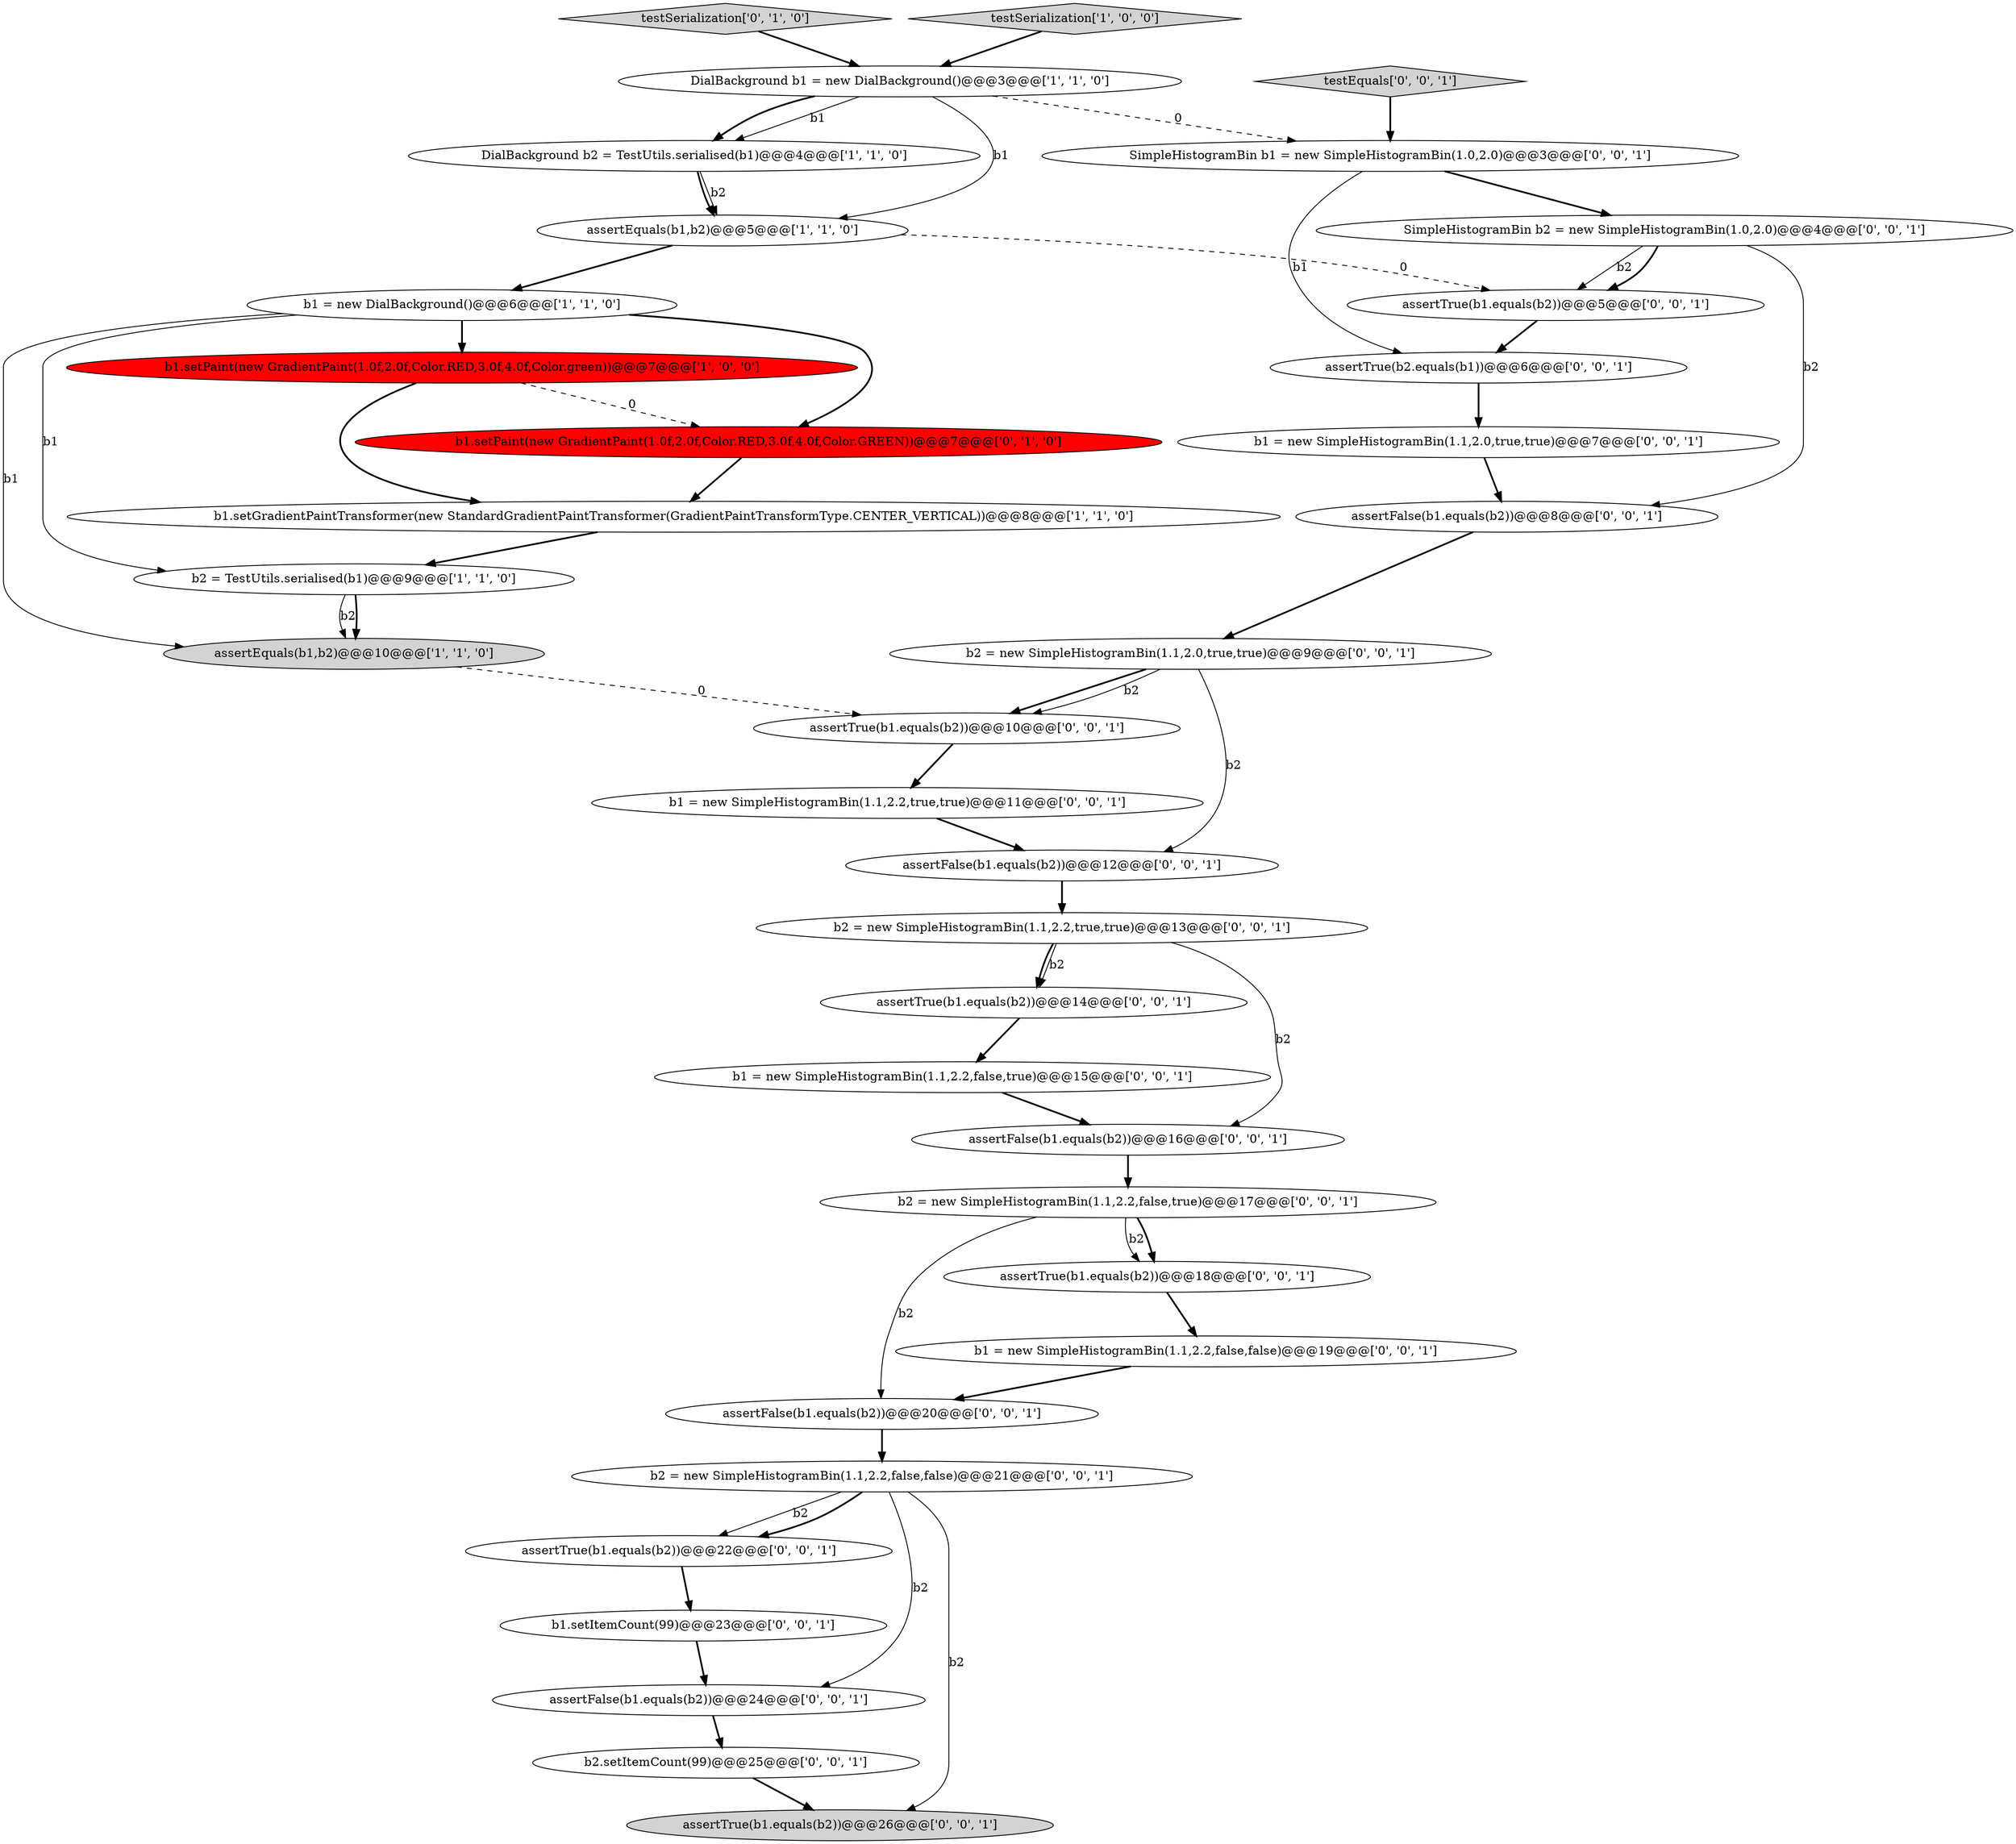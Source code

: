digraph {
21 [style = filled, label = "b1 = new SimpleHistogramBin(1.1,2.2,true,true)@@@11@@@['0', '0', '1']", fillcolor = white, shape = ellipse image = "AAA0AAABBB3BBB"];
3 [style = filled, label = "assertEquals(b1,b2)@@@5@@@['1', '1', '0']", fillcolor = white, shape = ellipse image = "AAA0AAABBB1BBB"];
1 [style = filled, label = "assertEquals(b1,b2)@@@10@@@['1', '1', '0']", fillcolor = lightgray, shape = ellipse image = "AAA0AAABBB1BBB"];
25 [style = filled, label = "assertTrue(b1.equals(b2))@@@22@@@['0', '0', '1']", fillcolor = white, shape = ellipse image = "AAA0AAABBB3BBB"];
4 [style = filled, label = "b1 = new DialBackground()@@@6@@@['1', '1', '0']", fillcolor = white, shape = ellipse image = "AAA0AAABBB1BBB"];
34 [style = filled, label = "b2 = new SimpleHistogramBin(1.1,2.2,false,true)@@@17@@@['0', '0', '1']", fillcolor = white, shape = ellipse image = "AAA0AAABBB3BBB"];
18 [style = filled, label = "assertTrue(b2.equals(b1))@@@6@@@['0', '0', '1']", fillcolor = white, shape = ellipse image = "AAA0AAABBB3BBB"];
6 [style = filled, label = "b1.setPaint(new GradientPaint(1.0f,2.0f,Color.RED,3.0f,4.0f,Color.green))@@@7@@@['1', '0', '0']", fillcolor = red, shape = ellipse image = "AAA1AAABBB1BBB"];
22 [style = filled, label = "b1 = new SimpleHistogramBin(1.1,2.0,true,true)@@@7@@@['0', '0', '1']", fillcolor = white, shape = ellipse image = "AAA0AAABBB3BBB"];
15 [style = filled, label = "assertTrue(b1.equals(b2))@@@10@@@['0', '0', '1']", fillcolor = white, shape = ellipse image = "AAA0AAABBB3BBB"];
12 [style = filled, label = "assertFalse(b1.equals(b2))@@@12@@@['0', '0', '1']", fillcolor = white, shape = ellipse image = "AAA0AAABBB3BBB"];
23 [style = filled, label = "assertFalse(b1.equals(b2))@@@16@@@['0', '0', '1']", fillcolor = white, shape = ellipse image = "AAA0AAABBB3BBB"];
9 [style = filled, label = "b1.setPaint(new GradientPaint(1.0f,2.0f,Color.RED,3.0f,4.0f,Color.GREEN))@@@7@@@['0', '1', '0']", fillcolor = red, shape = ellipse image = "AAA1AAABBB2BBB"];
32 [style = filled, label = "assertTrue(b1.equals(b2))@@@18@@@['0', '0', '1']", fillcolor = white, shape = ellipse image = "AAA0AAABBB3BBB"];
14 [style = filled, label = "testEquals['0', '0', '1']", fillcolor = lightgray, shape = diamond image = "AAA0AAABBB3BBB"];
2 [style = filled, label = "DialBackground b2 = TestUtils.serialised(b1)@@@4@@@['1', '1', '0']", fillcolor = white, shape = ellipse image = "AAA0AAABBB1BBB"];
33 [style = filled, label = "assertFalse(b1.equals(b2))@@@24@@@['0', '0', '1']", fillcolor = white, shape = ellipse image = "AAA0AAABBB3BBB"];
30 [style = filled, label = "assertTrue(b1.equals(b2))@@@14@@@['0', '0', '1']", fillcolor = white, shape = ellipse image = "AAA0AAABBB3BBB"];
11 [style = filled, label = "SimpleHistogramBin b2 = new SimpleHistogramBin(1.0,2.0)@@@4@@@['0', '0', '1']", fillcolor = white, shape = ellipse image = "AAA0AAABBB3BBB"];
31 [style = filled, label = "b1 = new SimpleHistogramBin(1.1,2.2,false,true)@@@15@@@['0', '0', '1']", fillcolor = white, shape = ellipse image = "AAA0AAABBB3BBB"];
17 [style = filled, label = "b1 = new SimpleHistogramBin(1.1,2.2,false,false)@@@19@@@['0', '0', '1']", fillcolor = white, shape = ellipse image = "AAA0AAABBB3BBB"];
26 [style = filled, label = "SimpleHistogramBin b1 = new SimpleHistogramBin(1.0,2.0)@@@3@@@['0', '0', '1']", fillcolor = white, shape = ellipse image = "AAA0AAABBB3BBB"];
13 [style = filled, label = "b2 = new SimpleHistogramBin(1.1,2.2,true,true)@@@13@@@['0', '0', '1']", fillcolor = white, shape = ellipse image = "AAA0AAABBB3BBB"];
10 [style = filled, label = "testSerialization['0', '1', '0']", fillcolor = lightgray, shape = diamond image = "AAA0AAABBB2BBB"];
20 [style = filled, label = "b1.setItemCount(99)@@@23@@@['0', '0', '1']", fillcolor = white, shape = ellipse image = "AAA0AAABBB3BBB"];
29 [style = filled, label = "assertTrue(b1.equals(b2))@@@5@@@['0', '0', '1']", fillcolor = white, shape = ellipse image = "AAA0AAABBB3BBB"];
35 [style = filled, label = "assertTrue(b1.equals(b2))@@@26@@@['0', '0', '1']", fillcolor = lightgray, shape = ellipse image = "AAA0AAABBB3BBB"];
16 [style = filled, label = "b2.setItemCount(99)@@@25@@@['0', '0', '1']", fillcolor = white, shape = ellipse image = "AAA0AAABBB3BBB"];
7 [style = filled, label = "DialBackground b1 = new DialBackground()@@@3@@@['1', '1', '0']", fillcolor = white, shape = ellipse image = "AAA0AAABBB1BBB"];
0 [style = filled, label = "b2 = TestUtils.serialised(b1)@@@9@@@['1', '1', '0']", fillcolor = white, shape = ellipse image = "AAA0AAABBB1BBB"];
8 [style = filled, label = "b1.setGradientPaintTransformer(new StandardGradientPaintTransformer(GradientPaintTransformType.CENTER_VERTICAL))@@@8@@@['1', '1', '0']", fillcolor = white, shape = ellipse image = "AAA0AAABBB1BBB"];
5 [style = filled, label = "testSerialization['1', '0', '0']", fillcolor = lightgray, shape = diamond image = "AAA0AAABBB1BBB"];
28 [style = filled, label = "b2 = new SimpleHistogramBin(1.1,2.0,true,true)@@@9@@@['0', '0', '1']", fillcolor = white, shape = ellipse image = "AAA0AAABBB3BBB"];
19 [style = filled, label = "assertFalse(b1.equals(b2))@@@20@@@['0', '0', '1']", fillcolor = white, shape = ellipse image = "AAA0AAABBB3BBB"];
27 [style = filled, label = "b2 = new SimpleHistogramBin(1.1,2.2,false,false)@@@21@@@['0', '0', '1']", fillcolor = white, shape = ellipse image = "AAA0AAABBB3BBB"];
24 [style = filled, label = "assertFalse(b1.equals(b2))@@@8@@@['0', '0', '1']", fillcolor = white, shape = ellipse image = "AAA0AAABBB3BBB"];
3->29 [style = dashed, label="0"];
4->9 [style = bold, label=""];
7->3 [style = solid, label="b1"];
26->18 [style = solid, label="b1"];
24->28 [style = bold, label=""];
33->16 [style = bold, label=""];
31->23 [style = bold, label=""];
28->15 [style = bold, label=""];
28->12 [style = solid, label="b2"];
34->32 [style = solid, label="b2"];
11->29 [style = solid, label="b2"];
4->6 [style = bold, label=""];
15->21 [style = bold, label=""];
1->15 [style = dashed, label="0"];
2->3 [style = bold, label=""];
6->9 [style = dashed, label="0"];
11->29 [style = bold, label=""];
0->1 [style = solid, label="b2"];
13->23 [style = solid, label="b2"];
2->3 [style = solid, label="b2"];
4->1 [style = solid, label="b1"];
27->25 [style = solid, label="b2"];
13->30 [style = bold, label=""];
9->8 [style = bold, label=""];
3->4 [style = bold, label=""];
10->7 [style = bold, label=""];
17->19 [style = bold, label=""];
26->11 [style = bold, label=""];
20->33 [style = bold, label=""];
29->18 [style = bold, label=""];
28->15 [style = solid, label="b2"];
21->12 [style = bold, label=""];
13->30 [style = solid, label="b2"];
8->0 [style = bold, label=""];
14->26 [style = bold, label=""];
12->13 [style = bold, label=""];
27->33 [style = solid, label="b2"];
25->20 [style = bold, label=""];
18->22 [style = bold, label=""];
30->31 [style = bold, label=""];
7->2 [style = bold, label=""];
0->1 [style = bold, label=""];
19->27 [style = bold, label=""];
4->0 [style = solid, label="b1"];
7->2 [style = solid, label="b1"];
6->8 [style = bold, label=""];
34->19 [style = solid, label="b2"];
23->34 [style = bold, label=""];
5->7 [style = bold, label=""];
34->32 [style = bold, label=""];
22->24 [style = bold, label=""];
16->35 [style = bold, label=""];
7->26 [style = dashed, label="0"];
27->35 [style = solid, label="b2"];
32->17 [style = bold, label=""];
27->25 [style = bold, label=""];
11->24 [style = solid, label="b2"];
}
